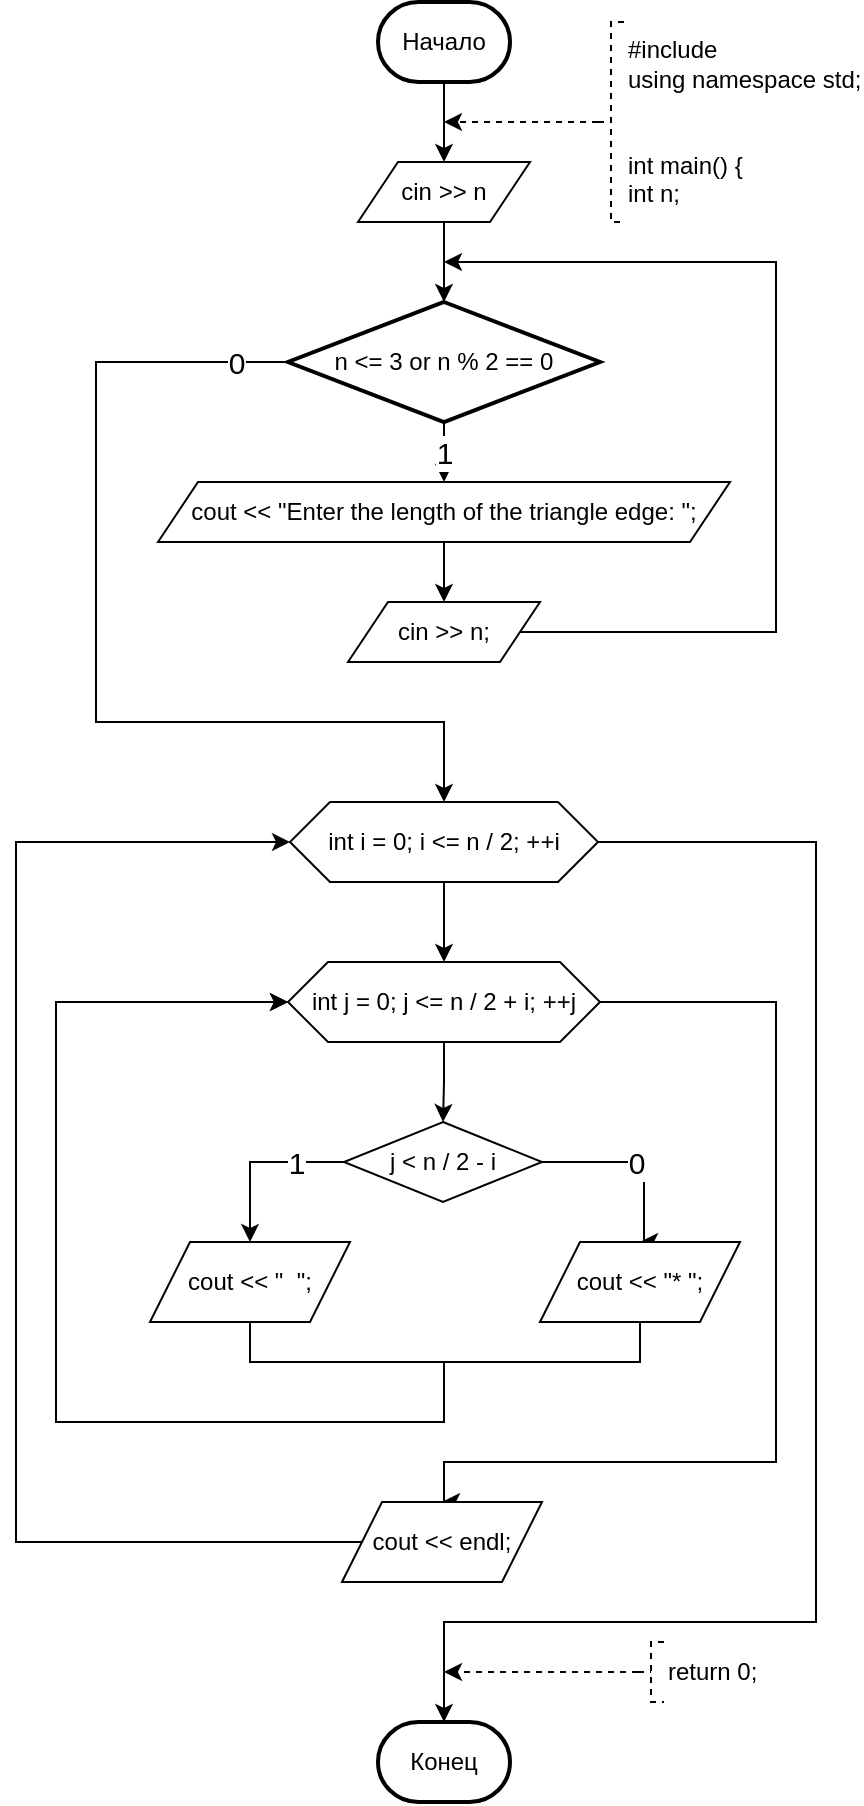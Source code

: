 <mxfile version="15.7.3" type="google"><diagram id="C5RBs43oDa-KdzZeNtuy" name="Page-1"><mxGraphModel dx="998" dy="588" grid="1" gridSize="10" guides="1" tooltips="1" connect="1" arrows="1" fold="1" page="1" pageScale="1" pageWidth="827" pageHeight="1169" math="0" shadow="0"><root><mxCell id="WIyWlLk6GJQsqaUBKTNV-0"/><mxCell id="WIyWlLk6GJQsqaUBKTNV-1" parent="WIyWlLk6GJQsqaUBKTNV-0"/><mxCell id="_R_8lAzLwwwjYcUMwtW6-3" style="edgeStyle=orthogonalEdgeStyle;rounded=0;orthogonalLoop=1;jettySize=auto;html=1;entryX=0.5;entryY=0;entryDx=0;entryDy=0;" parent="WIyWlLk6GJQsqaUBKTNV-1" source="_R_8lAzLwwwjYcUMwtW6-0" target="_R_8lAzLwwwjYcUMwtW6-2" edge="1"><mxGeometry relative="1" as="geometry"/></mxCell><mxCell id="_R_8lAzLwwwjYcUMwtW6-0" value="Начало" style="strokeWidth=2;html=1;shape=mxgraph.flowchart.terminator;whiteSpace=wrap;" parent="WIyWlLk6GJQsqaUBKTNV-1" vertex="1"><mxGeometry x="381" y="40" width="66" height="40" as="geometry"/></mxCell><mxCell id="_R_8lAzLwwwjYcUMwtW6-1" value="Конец" style="strokeWidth=2;html=1;shape=mxgraph.flowchart.terminator;whiteSpace=wrap;" parent="WIyWlLk6GJQsqaUBKTNV-1" vertex="1"><mxGeometry x="381" y="900" width="66" height="40" as="geometry"/></mxCell><mxCell id="_R_8lAzLwwwjYcUMwtW6-6" style="edgeStyle=orthogonalEdgeStyle;rounded=0;orthogonalLoop=1;jettySize=auto;html=1;entryX=0.5;entryY=0;entryDx=0;entryDy=0;entryPerimeter=0;" parent="WIyWlLk6GJQsqaUBKTNV-1" source="_R_8lAzLwwwjYcUMwtW6-2" target="_R_8lAzLwwwjYcUMwtW6-5" edge="1"><mxGeometry relative="1" as="geometry"/></mxCell><mxCell id="_R_8lAzLwwwjYcUMwtW6-2" value="cin &gt;&gt; n" style="shape=parallelogram;perimeter=parallelogramPerimeter;whiteSpace=wrap;html=1;fixedSize=1;" parent="WIyWlLk6GJQsqaUBKTNV-1" vertex="1"><mxGeometry x="371" y="120" width="86" height="30" as="geometry"/></mxCell><mxCell id="_R_8lAzLwwwjYcUMwtW6-11" value="1" style="edgeStyle=orthogonalEdgeStyle;rounded=0;orthogonalLoop=1;jettySize=auto;html=1;entryX=0.5;entryY=0;entryDx=0;entryDy=0;fontSize=15;" parent="WIyWlLk6GJQsqaUBKTNV-1" source="_R_8lAzLwwwjYcUMwtW6-5" target="_R_8lAzLwwwjYcUMwtW6-8" edge="1"><mxGeometry relative="1" as="geometry"/></mxCell><mxCell id="_R_8lAzLwwwjYcUMwtW6-15" value="0" style="edgeStyle=orthogonalEdgeStyle;rounded=0;orthogonalLoop=1;jettySize=auto;html=1;entryX=0.5;entryY=0;entryDx=0;entryDy=0;fontSize=15;" parent="WIyWlLk6GJQsqaUBKTNV-1" source="_R_8lAzLwwwjYcUMwtW6-5" target="_R_8lAzLwwwjYcUMwtW6-16" edge="1"><mxGeometry x="-0.894" relative="1" as="geometry"><mxPoint x="414" y="390" as="targetPoint"/><Array as="points"><mxPoint x="240" y="220"/><mxPoint x="240" y="400"/><mxPoint x="414" y="400"/></Array><mxPoint as="offset"/></mxGeometry></mxCell><mxCell id="_R_8lAzLwwwjYcUMwtW6-5" value="n &amp;lt;= 3 or n % 2 == 0" style="strokeWidth=2;html=1;shape=mxgraph.flowchart.decision;whiteSpace=wrap;" parent="WIyWlLk6GJQsqaUBKTNV-1" vertex="1"><mxGeometry x="336" y="190" width="156" height="60" as="geometry"/></mxCell><mxCell id="_R_8lAzLwwwjYcUMwtW6-12" style="edgeStyle=orthogonalEdgeStyle;rounded=0;orthogonalLoop=1;jettySize=auto;html=1;entryX=0.5;entryY=0;entryDx=0;entryDy=0;" parent="WIyWlLk6GJQsqaUBKTNV-1" source="_R_8lAzLwwwjYcUMwtW6-8" target="_R_8lAzLwwwjYcUMwtW6-9" edge="1"><mxGeometry relative="1" as="geometry"/></mxCell><mxCell id="_R_8lAzLwwwjYcUMwtW6-8" value="cout &lt;&lt; &quot;Enter the length of the triangle edge: &quot;;" style="shape=parallelogram;perimeter=parallelogramPerimeter;whiteSpace=wrap;html=1;fixedSize=1;" parent="WIyWlLk6GJQsqaUBKTNV-1" vertex="1"><mxGeometry x="271" y="280" width="286" height="30" as="geometry"/></mxCell><mxCell id="_R_8lAzLwwwjYcUMwtW6-13" style="edgeStyle=orthogonalEdgeStyle;rounded=0;orthogonalLoop=1;jettySize=auto;html=1;" parent="WIyWlLk6GJQsqaUBKTNV-1" source="_R_8lAzLwwwjYcUMwtW6-9" edge="1"><mxGeometry relative="1" as="geometry"><mxPoint x="414" y="170" as="targetPoint"/><Array as="points"><mxPoint x="580" y="355"/><mxPoint x="580" y="170"/></Array></mxGeometry></mxCell><mxCell id="_R_8lAzLwwwjYcUMwtW6-9" value="cin &gt;&gt; n;" style="shape=parallelogram;perimeter=parallelogramPerimeter;whiteSpace=wrap;html=1;fixedSize=1;" parent="WIyWlLk6GJQsqaUBKTNV-1" vertex="1"><mxGeometry x="366" y="340" width="96" height="30" as="geometry"/></mxCell><mxCell id="_R_8lAzLwwwjYcUMwtW6-10" style="edgeStyle=orthogonalEdgeStyle;rounded=0;orthogonalLoop=1;jettySize=auto;html=1;exitX=0.5;exitY=1;exitDx=0;exitDy=0;" parent="WIyWlLk6GJQsqaUBKTNV-1" source="_R_8lAzLwwwjYcUMwtW6-9" target="_R_8lAzLwwwjYcUMwtW6-9" edge="1"><mxGeometry relative="1" as="geometry"/></mxCell><mxCell id="_R_8lAzLwwwjYcUMwtW6-18" style="edgeStyle=orthogonalEdgeStyle;rounded=0;orthogonalLoop=1;jettySize=auto;html=1;entryX=0.5;entryY=0;entryDx=0;entryDy=0;" parent="WIyWlLk6GJQsqaUBKTNV-1" source="_R_8lAzLwwwjYcUMwtW6-16" target="_R_8lAzLwwwjYcUMwtW6-17" edge="1"><mxGeometry relative="1" as="geometry"/></mxCell><mxCell id="_R_8lAzLwwwjYcUMwtW6-30" style="edgeStyle=orthogonalEdgeStyle;rounded=0;orthogonalLoop=1;jettySize=auto;html=1;entryX=0.5;entryY=0;entryDx=0;entryDy=0;entryPerimeter=0;" parent="WIyWlLk6GJQsqaUBKTNV-1" source="_R_8lAzLwwwjYcUMwtW6-16" target="_R_8lAzLwwwjYcUMwtW6-1" edge="1"><mxGeometry relative="1" as="geometry"><Array as="points"><mxPoint x="600" y="460"/><mxPoint x="600" y="850"/><mxPoint x="414" y="850"/></Array></mxGeometry></mxCell><mxCell id="_R_8lAzLwwwjYcUMwtW6-16" value="int i = 0; i &lt;= n / 2; ++i" style="shape=hexagon;perimeter=hexagonPerimeter2;whiteSpace=wrap;html=1;fixedSize=1;" parent="WIyWlLk6GJQsqaUBKTNV-1" vertex="1"><mxGeometry x="337" y="440" width="154" height="40" as="geometry"/></mxCell><mxCell id="_R_8lAzLwwwjYcUMwtW6-20" style="edgeStyle=orthogonalEdgeStyle;rounded=0;orthogonalLoop=1;jettySize=auto;html=1;entryX=0.5;entryY=0;entryDx=0;entryDy=0;" parent="WIyWlLk6GJQsqaUBKTNV-1" source="_R_8lAzLwwwjYcUMwtW6-17" target="_R_8lAzLwwwjYcUMwtW6-19" edge="1"><mxGeometry relative="1" as="geometry"/></mxCell><mxCell id="_R_8lAzLwwwjYcUMwtW6-27" style="edgeStyle=orthogonalEdgeStyle;rounded=0;orthogonalLoop=1;jettySize=auto;html=1;entryX=0.5;entryY=0;entryDx=0;entryDy=0;" parent="WIyWlLk6GJQsqaUBKTNV-1" source="_R_8lAzLwwwjYcUMwtW6-17" target="_R_8lAzLwwwjYcUMwtW6-28" edge="1"><mxGeometry relative="1" as="geometry"><Array as="points"><mxPoint x="580" y="540"/><mxPoint x="580" y="770"/><mxPoint x="414" y="770"/></Array></mxGeometry></mxCell><mxCell id="_R_8lAzLwwwjYcUMwtW6-17" value="int j = 0; j &lt;= n / 2 + i; ++j" style="shape=hexagon;perimeter=hexagonPerimeter2;whiteSpace=wrap;html=1;fixedSize=1;" parent="WIyWlLk6GJQsqaUBKTNV-1" vertex="1"><mxGeometry x="336" y="520" width="156" height="40" as="geometry"/></mxCell><mxCell id="_R_8lAzLwwwjYcUMwtW6-23" value="0" style="edgeStyle=orthogonalEdgeStyle;rounded=0;orthogonalLoop=1;jettySize=auto;html=1;entryX=0.5;entryY=0;entryDx=0;entryDy=0;fontSize=15;" parent="WIyWlLk6GJQsqaUBKTNV-1" source="_R_8lAzLwwwjYcUMwtW6-19" target="_R_8lAzLwwwjYcUMwtW6-21" edge="1"><mxGeometry relative="1" as="geometry"><Array as="points"><mxPoint x="514" y="620"/></Array></mxGeometry></mxCell><mxCell id="_R_8lAzLwwwjYcUMwtW6-24" value="1" style="edgeStyle=orthogonalEdgeStyle;rounded=0;orthogonalLoop=1;jettySize=auto;html=1;entryX=0.5;entryY=0;entryDx=0;entryDy=0;fontSize=15;" parent="WIyWlLk6GJQsqaUBKTNV-1" source="_R_8lAzLwwwjYcUMwtW6-19" target="_R_8lAzLwwwjYcUMwtW6-22" edge="1"><mxGeometry x="-0.448" relative="1" as="geometry"><Array as="points"><mxPoint x="317" y="620"/></Array><mxPoint as="offset"/></mxGeometry></mxCell><mxCell id="_R_8lAzLwwwjYcUMwtW6-19" value="j &lt; n / 2 - i" style="rhombus;whiteSpace=wrap;html=1;" parent="WIyWlLk6GJQsqaUBKTNV-1" vertex="1"><mxGeometry x="364" y="600" width="99" height="40" as="geometry"/></mxCell><mxCell id="_R_8lAzLwwwjYcUMwtW6-26" style="edgeStyle=orthogonalEdgeStyle;rounded=0;orthogonalLoop=1;jettySize=auto;html=1;entryX=0;entryY=0.5;entryDx=0;entryDy=0;" parent="WIyWlLk6GJQsqaUBKTNV-1" source="_R_8lAzLwwwjYcUMwtW6-21" target="_R_8lAzLwwwjYcUMwtW6-17" edge="1"><mxGeometry relative="1" as="geometry"><Array as="points"><mxPoint x="512" y="720"/><mxPoint x="414" y="720"/><mxPoint x="414" y="750"/><mxPoint x="220" y="750"/><mxPoint x="220" y="540"/></Array></mxGeometry></mxCell><mxCell id="_R_8lAzLwwwjYcUMwtW6-21" value="cout &lt;&lt; &quot;* &quot;;" style="shape=parallelogram;perimeter=parallelogramPerimeter;whiteSpace=wrap;html=1;fixedSize=1;" parent="WIyWlLk6GJQsqaUBKTNV-1" vertex="1"><mxGeometry x="462" y="660" width="100" height="40" as="geometry"/></mxCell><mxCell id="_R_8lAzLwwwjYcUMwtW6-25" style="edgeStyle=orthogonalEdgeStyle;rounded=0;orthogonalLoop=1;jettySize=auto;html=1;entryX=0;entryY=0.5;entryDx=0;entryDy=0;" parent="WIyWlLk6GJQsqaUBKTNV-1" source="_R_8lAzLwwwjYcUMwtW6-22" target="_R_8lAzLwwwjYcUMwtW6-17" edge="1"><mxGeometry relative="1" as="geometry"><Array as="points"><mxPoint x="317" y="720"/><mxPoint x="414" y="720"/><mxPoint x="414" y="750"/><mxPoint x="220" y="750"/><mxPoint x="220" y="540"/></Array></mxGeometry></mxCell><mxCell id="_R_8lAzLwwwjYcUMwtW6-22" value="cout &lt;&lt; &quot;  &quot;;" style="shape=parallelogram;perimeter=parallelogramPerimeter;whiteSpace=wrap;html=1;fixedSize=1;" parent="WIyWlLk6GJQsqaUBKTNV-1" vertex="1"><mxGeometry x="267" y="660" width="100" height="40" as="geometry"/></mxCell><mxCell id="_R_8lAzLwwwjYcUMwtW6-29" style="edgeStyle=orthogonalEdgeStyle;rounded=0;orthogonalLoop=1;jettySize=auto;html=1;entryX=0;entryY=0.5;entryDx=0;entryDy=0;" parent="WIyWlLk6GJQsqaUBKTNV-1" source="_R_8lAzLwwwjYcUMwtW6-28" target="_R_8lAzLwwwjYcUMwtW6-16" edge="1"><mxGeometry relative="1" as="geometry"><Array as="points"><mxPoint x="200" y="810"/><mxPoint x="200" y="460"/></Array></mxGeometry></mxCell><mxCell id="_R_8lAzLwwwjYcUMwtW6-28" value="cout &amp;lt;&amp;lt; endl;" style="shape=parallelogram;perimeter=parallelogramPerimeter;whiteSpace=wrap;html=1;fixedSize=1;" parent="WIyWlLk6GJQsqaUBKTNV-1" vertex="1"><mxGeometry x="363" y="790" width="100" height="40" as="geometry"/></mxCell><mxCell id="_R_8lAzLwwwjYcUMwtW6-32" style="edgeStyle=orthogonalEdgeStyle;rounded=0;orthogonalLoop=1;jettySize=auto;html=1;exitX=0;exitY=0.5;exitDx=0;exitDy=0;exitPerimeter=0;dashed=1;" parent="WIyWlLk6GJQsqaUBKTNV-1" source="_R_8lAzLwwwjYcUMwtW6-31" edge="1"><mxGeometry relative="1" as="geometry"><mxPoint x="414" y="875" as="targetPoint"/><mxPoint x="504" y="950" as="sourcePoint"/></mxGeometry></mxCell><mxCell id="_R_8lAzLwwwjYcUMwtW6-31" value="return 0;" style="strokeWidth=1;html=1;shape=mxgraph.flowchart.annotation_2;align=left;labelPosition=right;pointerEvents=1;dashed=1;" parent="WIyWlLk6GJQsqaUBKTNV-1" vertex="1"><mxGeometry x="511" y="860" width="13" height="30" as="geometry"/></mxCell><mxCell id="_R_8lAzLwwwjYcUMwtW6-34" style="edgeStyle=orthogonalEdgeStyle;rounded=0;orthogonalLoop=1;jettySize=auto;html=1;dashed=1;" parent="WIyWlLk6GJQsqaUBKTNV-1" source="_R_8lAzLwwwjYcUMwtW6-33" edge="1"><mxGeometry relative="1" as="geometry"><mxPoint x="414.0" y="100.0" as="targetPoint"/></mxGeometry></mxCell><mxCell id="_R_8lAzLwwwjYcUMwtW6-33" value="#include &lt;iostream&gt;&#10;using namespace std;&#10;&#10;&#10;int main() {&#10;&#9;int n;" style="strokeWidth=1;html=1;shape=mxgraph.flowchart.annotation_2;align=left;labelPosition=right;pointerEvents=1;dashed=1;" parent="WIyWlLk6GJQsqaUBKTNV-1" vertex="1"><mxGeometry x="491" y="50" width="13" height="100" as="geometry"/></mxCell></root></mxGraphModel></diagram></mxfile>
